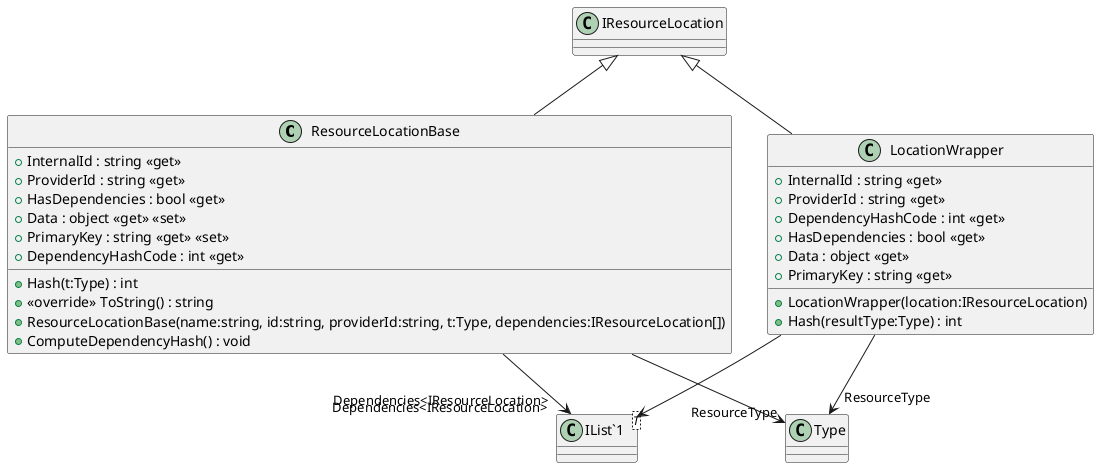 @startuml
class ResourceLocationBase {
    + InternalId : string <<get>>
    + ProviderId : string <<get>>
    + HasDependencies : bool <<get>>
    + Data : object <<get>> <<set>>
    + PrimaryKey : string <<get>> <<set>>
    + DependencyHashCode : int <<get>>
    + Hash(t:Type) : int
    + <<override>> ToString() : string
    + ResourceLocationBase(name:string, id:string, providerId:string, t:Type, dependencies:IResourceLocation[])
    + ComputeDependencyHash() : void
}
class LocationWrapper {
    + LocationWrapper(location:IResourceLocation)
    + InternalId : string <<get>>
    + ProviderId : string <<get>>
    + DependencyHashCode : int <<get>>
    + HasDependencies : bool <<get>>
    + Data : object <<get>>
    + PrimaryKey : string <<get>>
    + Hash(resultType:Type) : int
}
class "IList`1"<T> {
}
IResourceLocation <|-- ResourceLocationBase
ResourceLocationBase --> "Dependencies<IResourceLocation>" "IList`1"
ResourceLocationBase --> "ResourceType" Type
IResourceLocation <|-- LocationWrapper
LocationWrapper --> "Dependencies<IResourceLocation>" "IList`1"
LocationWrapper --> "ResourceType" Type
@enduml
